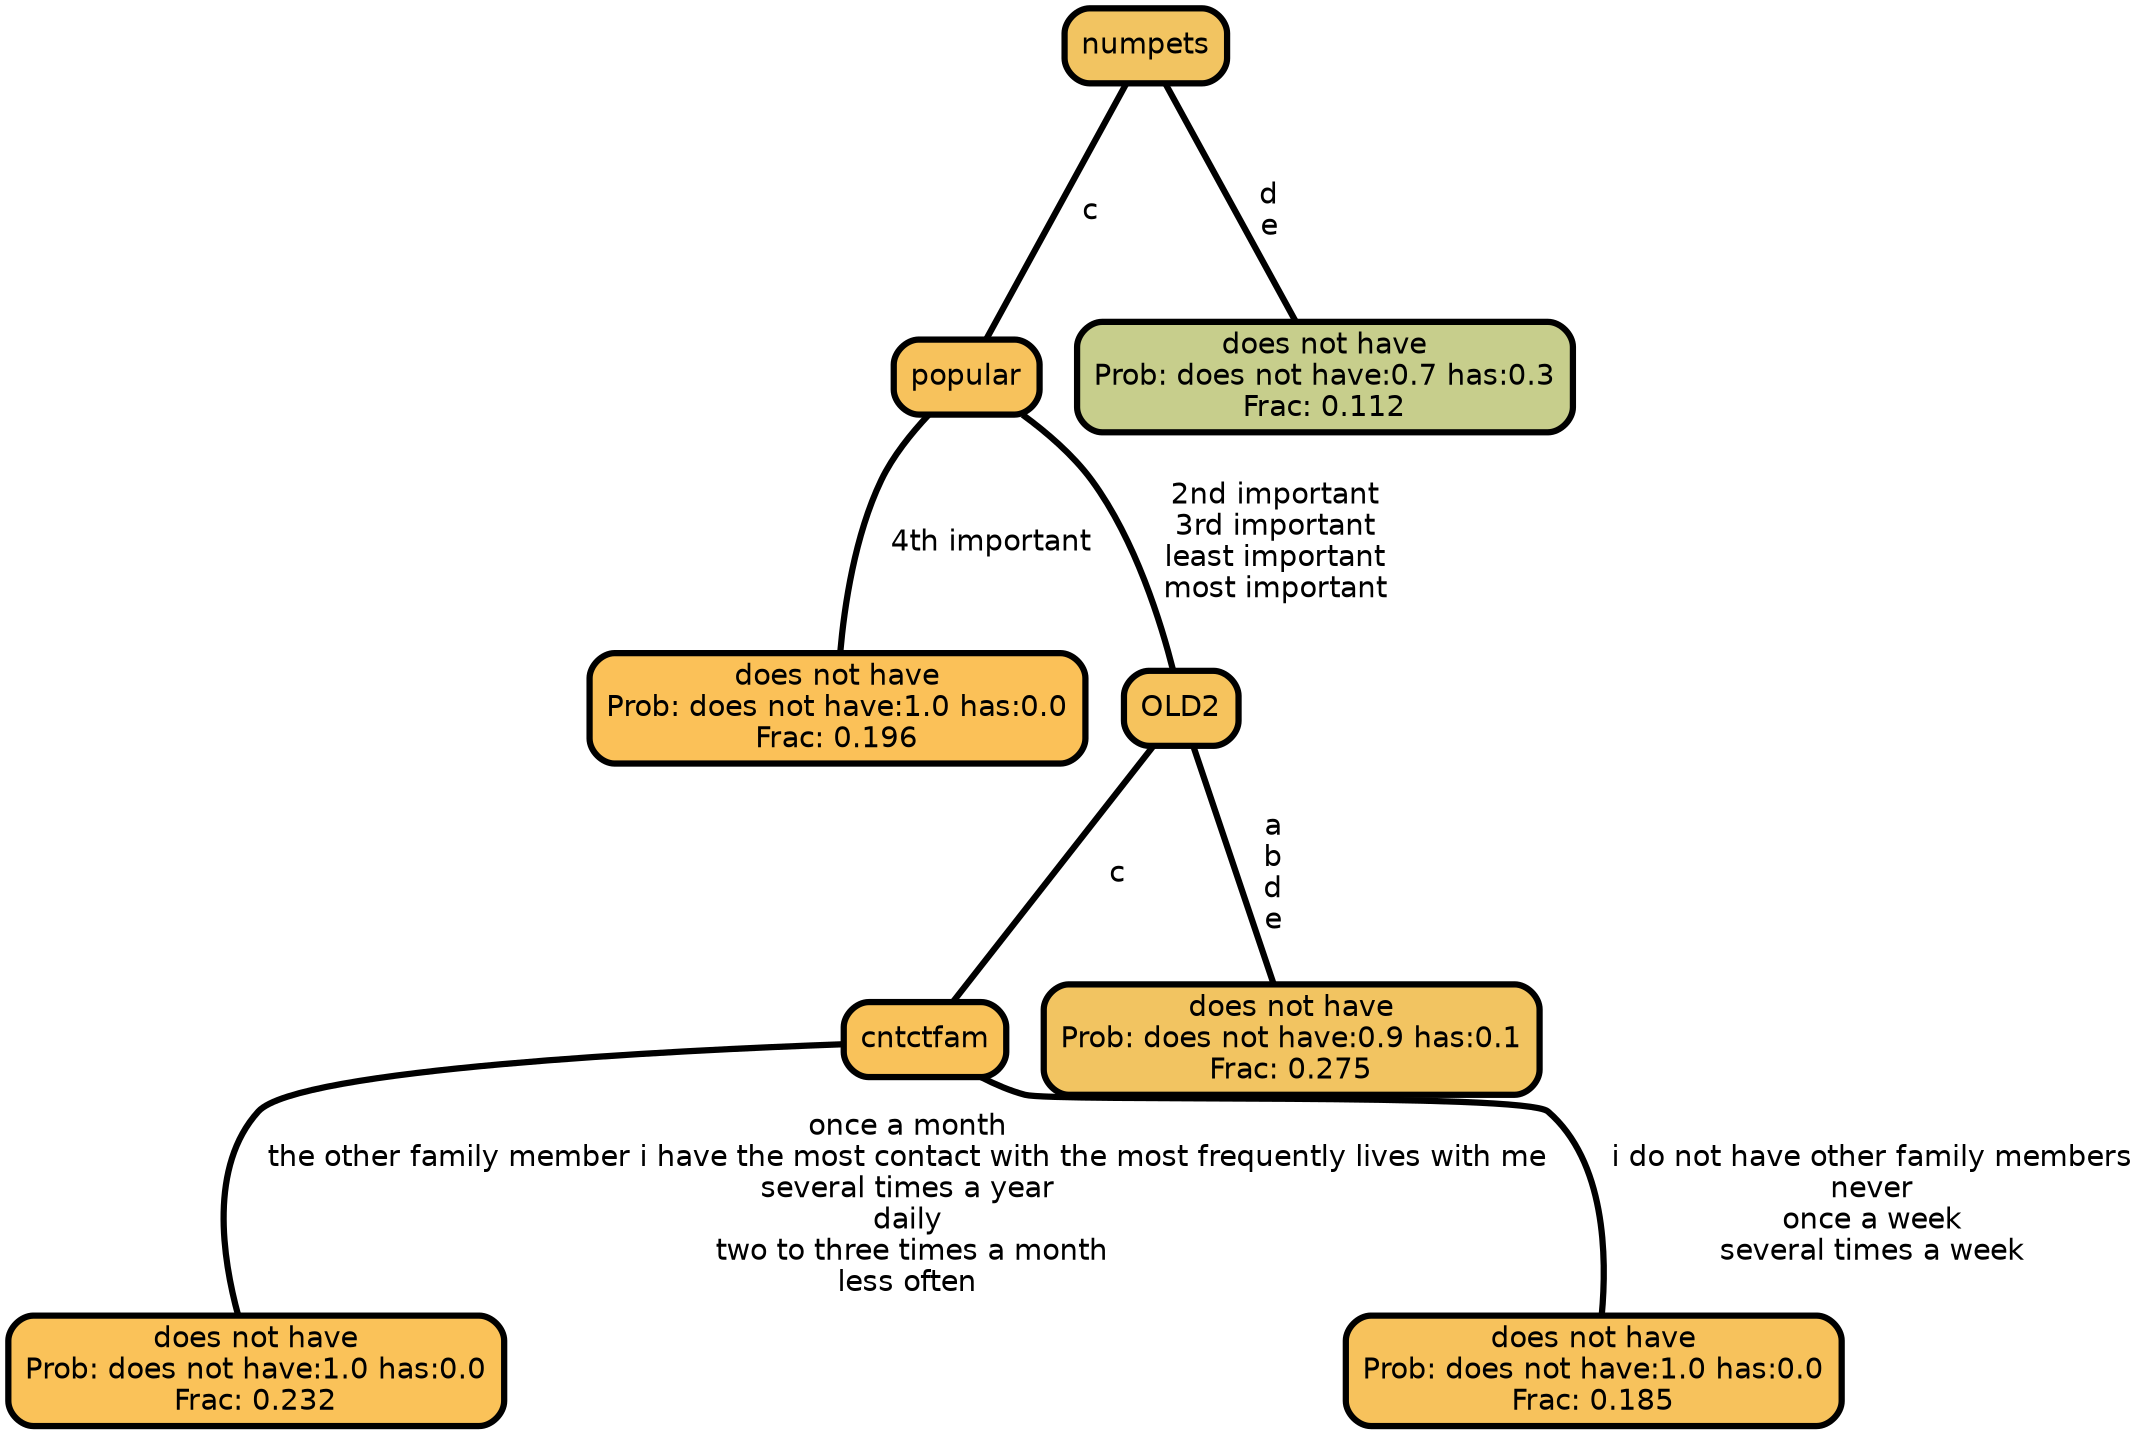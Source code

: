 graph Tree {
node [shape=box, style="filled, rounded",color="black",penwidth="3",fontcolor="black",                 fontname=helvetica] ;
graph [ranksep="0 equally", splines=straight,                 bgcolor=transparent, dpi=200] ;
edge [fontname=helvetica, color=black] ;
0 [label="does not have
Prob: does not have:1.0 has:0.0
Frac: 0.196", fillcolor="#fbc158"] ;
1 [label="popular", fillcolor="#f7c25c"] ;
2 [label="does not have
Prob: does not have:1.0 has:0.0
Frac: 0.232", fillcolor="#fac259"] ;
3 [label="cntctfam", fillcolor="#f9c25a"] ;
4 [label="does not have
Prob: does not have:1.0 has:0.0
Frac: 0.185", fillcolor="#f7c25c"] ;
5 [label="OLD2", fillcolor="#f6c35d"] ;
6 [label="does not have
Prob: does not have:0.9 has:0.1
Frac: 0.275", fillcolor="#f2c461"] ;
7 [label="numpets", fillcolor="#f2c461"] ;
8 [label="does not have
Prob: does not have:0.7 has:0.3
Frac: 0.112", fillcolor="#c7ce8c"] ;
1 -- 0 [label=" 4th important",penwidth=3] ;
1 -- 5 [label=" 2nd important\n 3rd important\n least important\n most important",penwidth=3] ;
3 -- 2 [label=" once a month\n the other family member i have the most contact with the most frequently lives with me\n several times a year\n daily\n  two to three times a month\n less often",penwidth=3] ;
3 -- 4 [label=" i do not have other family members\n never\n once a week\n several times a week",penwidth=3] ;
5 -- 3 [label=" c",penwidth=3] ;
5 -- 6 [label=" a\n b\n d\n e",penwidth=3] ;
7 -- 1 [label=" c",penwidth=3] ;
7 -- 8 [label=" d\n e",penwidth=3] ;
{rank = same;}}